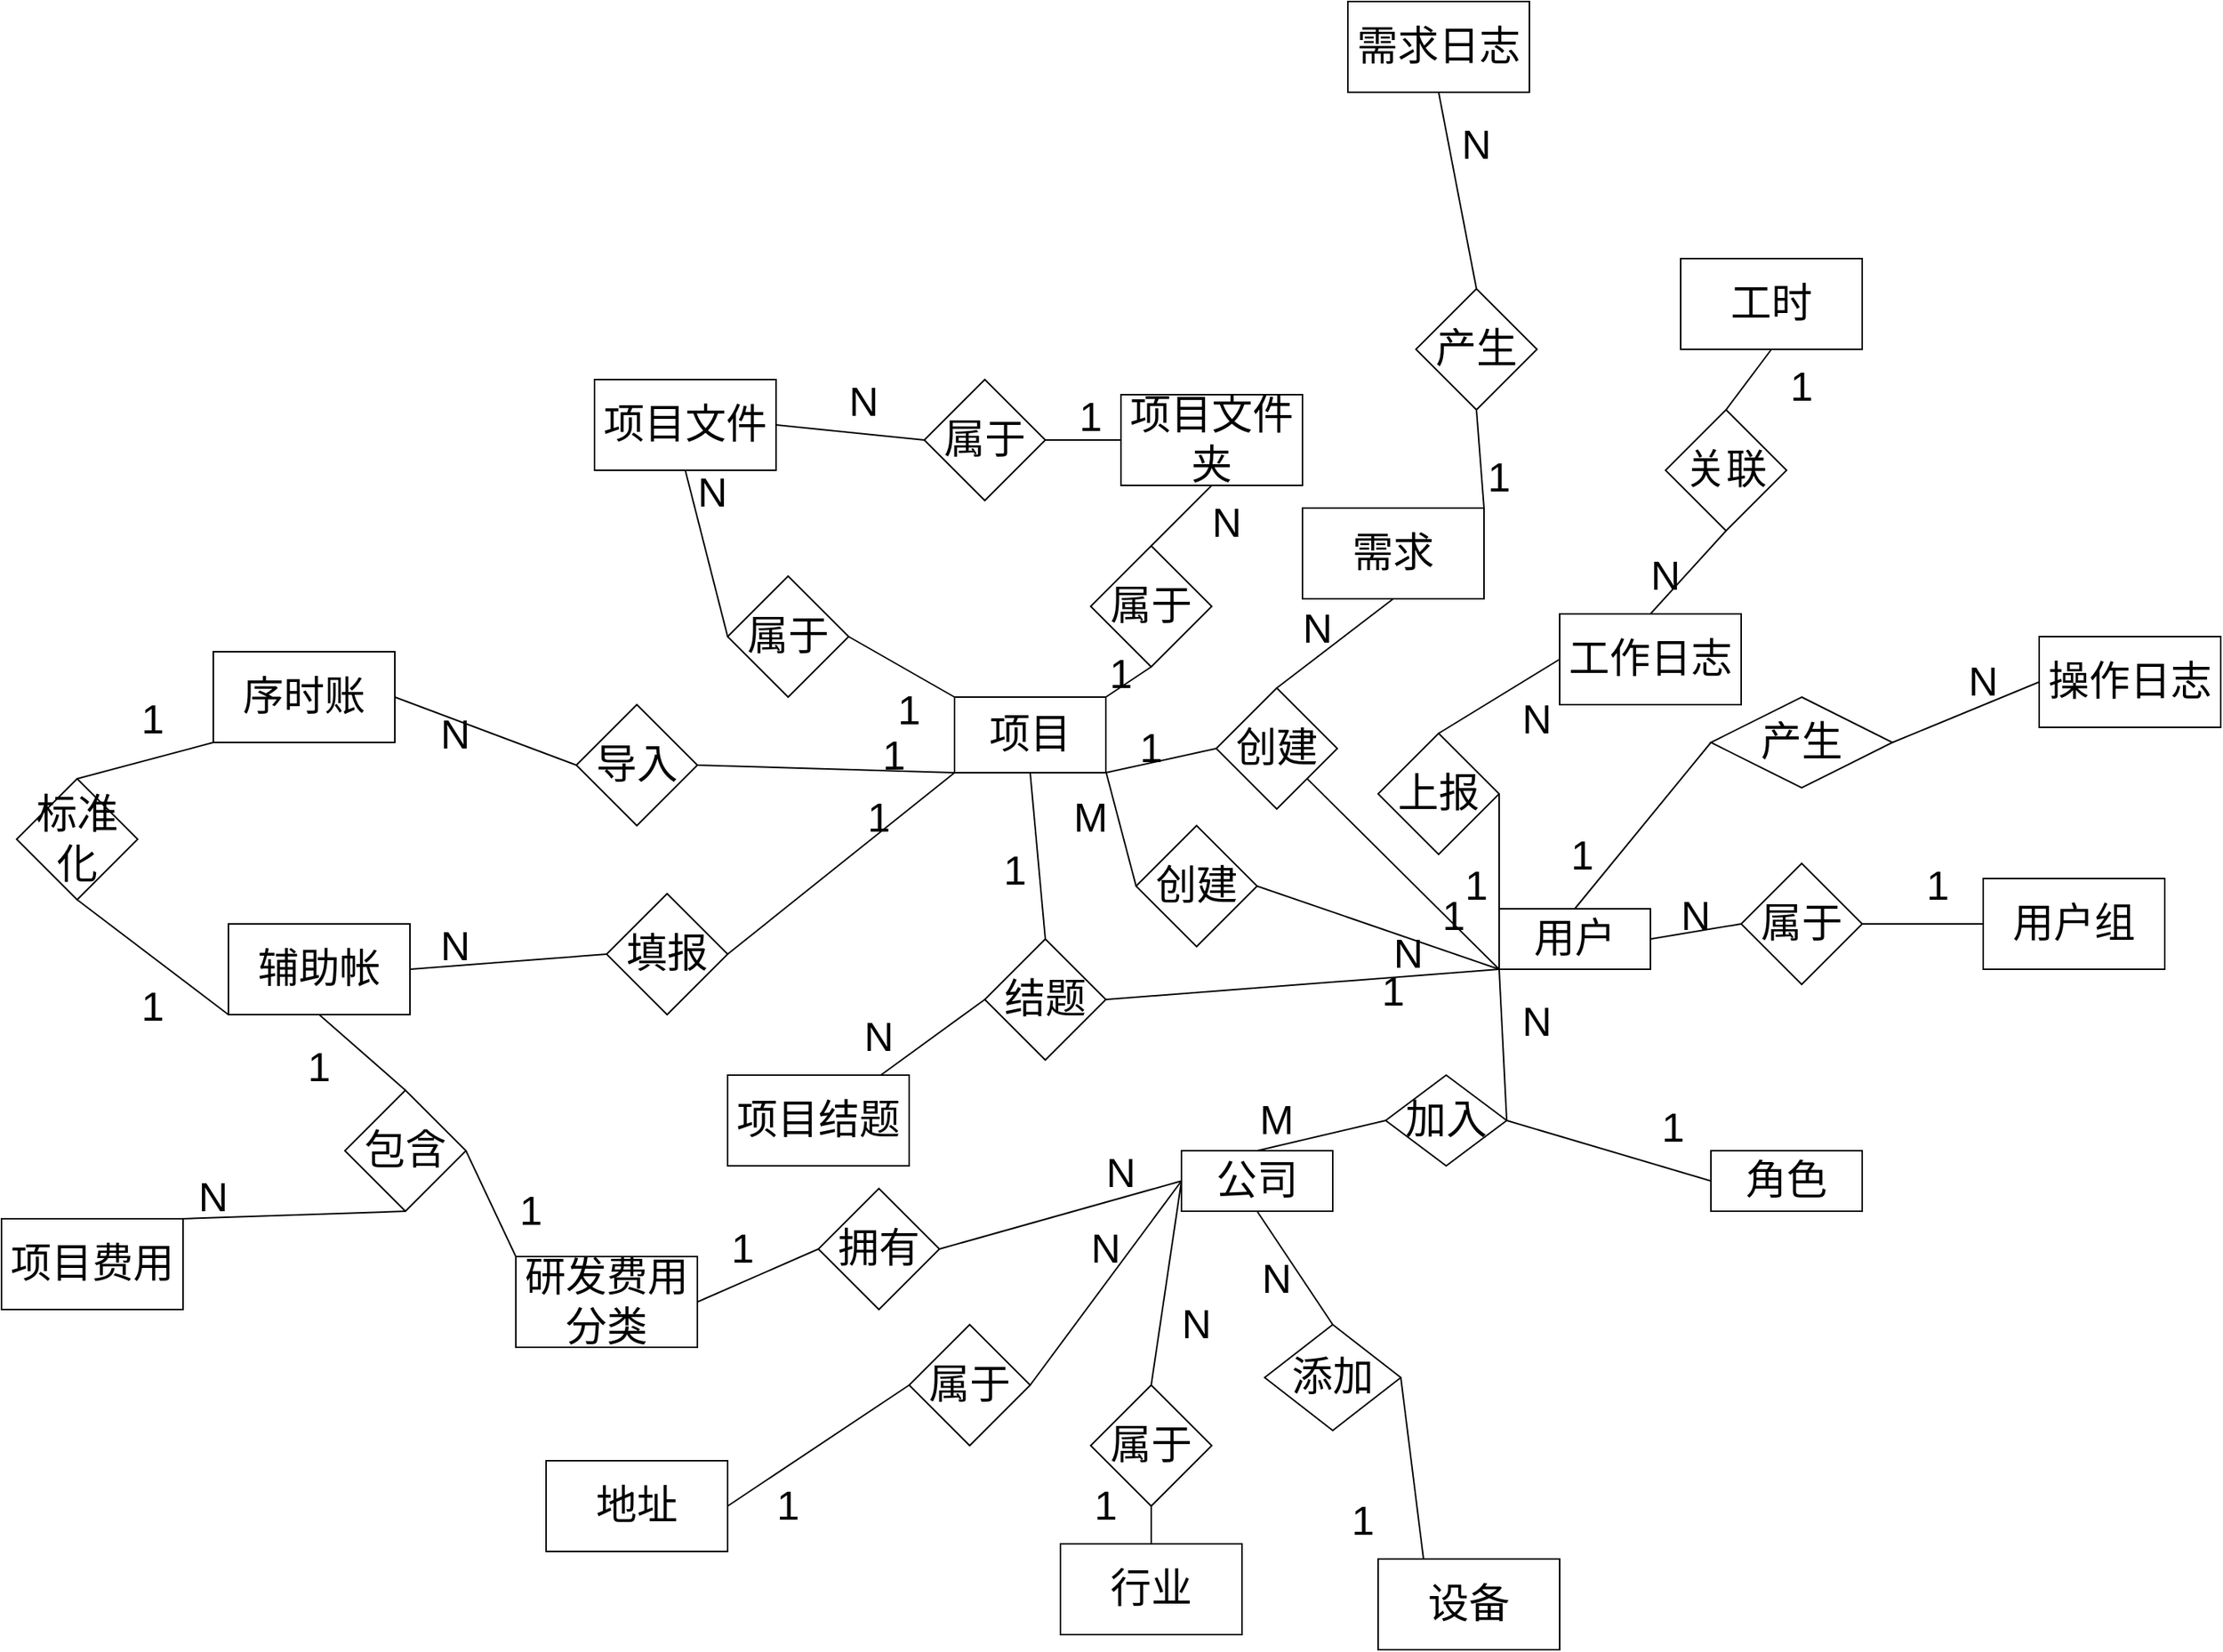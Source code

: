 <mxfile version="24.3.1" type="github">
  <diagram name="第 1 页" id="F2pGf4Fhgz4-tr8DqgWt">
    <mxGraphModel dx="2927" dy="2229" grid="1" gridSize="10" guides="1" tooltips="1" connect="1" arrows="1" fold="1" page="1" pageScale="1" pageWidth="827" pageHeight="1169" math="0" shadow="0">
      <root>
        <mxCell id="0" />
        <mxCell id="1" parent="0" />
        <mxCell id="Ph8quGCG-GJHbFmVUrhd-19" style="rounded=0;orthogonalLoop=1;jettySize=auto;html=1;exitX=0.5;exitY=0;exitDx=0;exitDy=0;entryX=0;entryY=0.5;entryDx=0;entryDy=0;endArrow=none;endFill=0;fontSize=27;" parent="1" source="Ph8quGCG-GJHbFmVUrhd-1" target="Ph8quGCG-GJHbFmVUrhd-16" edge="1">
          <mxGeometry relative="1" as="geometry" />
        </mxCell>
        <mxCell id="Ph8quGCG-GJHbFmVUrhd-29" style="rounded=0;orthogonalLoop=1;jettySize=auto;html=1;exitX=0;exitY=1;exitDx=0;exitDy=0;entryX=1;entryY=0.5;entryDx=0;entryDy=0;endArrow=none;endFill=0;fontSize=27;" parent="1" source="Ph8quGCG-GJHbFmVUrhd-1" target="Ph8quGCG-GJHbFmVUrhd-28" edge="1">
          <mxGeometry relative="1" as="geometry" />
        </mxCell>
        <mxCell id="Ph8quGCG-GJHbFmVUrhd-78" style="rounded=0;orthogonalLoop=1;jettySize=auto;html=1;exitX=1;exitY=0.5;exitDx=0;exitDy=0;entryX=0;entryY=0.5;entryDx=0;entryDy=0;endArrow=none;endFill=0;fontSize=27;" parent="1" source="Ph8quGCG-GJHbFmVUrhd-1" target="Ph8quGCG-GJHbFmVUrhd-77" edge="1">
          <mxGeometry relative="1" as="geometry" />
        </mxCell>
        <mxCell id="Ph8quGCG-GJHbFmVUrhd-93" style="rounded=0;orthogonalLoop=1;jettySize=auto;html=1;exitX=0;exitY=0.5;exitDx=0;exitDy=0;entryX=1;entryY=0.5;entryDx=0;entryDy=0;endArrow=none;endFill=0;fontSize=27;" parent="1" source="Ph8quGCG-GJHbFmVUrhd-1" target="Ph8quGCG-GJHbFmVUrhd-92" edge="1">
          <mxGeometry relative="1" as="geometry" />
        </mxCell>
        <mxCell id="Ph8quGCG-GJHbFmVUrhd-104" style="rounded=0;orthogonalLoop=1;jettySize=auto;html=1;exitX=0;exitY=1;exitDx=0;exitDy=0;entryX=1;entryY=0.5;entryDx=0;entryDy=0;endArrow=none;endFill=0;fontSize=27;" parent="1" source="Ph8quGCG-GJHbFmVUrhd-1" target="Ph8quGCG-GJHbFmVUrhd-105" edge="1">
          <mxGeometry relative="1" as="geometry">
            <mxPoint x="90" y="250" as="targetPoint" />
          </mxGeometry>
        </mxCell>
        <mxCell id="jD7vex7ddWac6e5h3DnH-17" style="rounded=0;orthogonalLoop=1;jettySize=auto;html=1;exitX=0;exitY=1;exitDx=0;exitDy=0;endArrow=none;endFill=0;fontSize=27;" edge="1" parent="1" source="Ph8quGCG-GJHbFmVUrhd-1" target="jD7vex7ddWac6e5h3DnH-15">
          <mxGeometry relative="1" as="geometry" />
        </mxCell>
        <mxCell id="jD7vex7ddWac6e5h3DnH-57" style="rounded=0;orthogonalLoop=1;jettySize=auto;html=1;exitX=0;exitY=1;exitDx=0;exitDy=0;entryX=1;entryY=0.5;entryDx=0;entryDy=0;endArrow=none;endFill=0;fontSize=27;" edge="1" parent="1" source="Ph8quGCG-GJHbFmVUrhd-1" target="jD7vex7ddWac6e5h3DnH-56">
          <mxGeometry relative="1" as="geometry" />
        </mxCell>
        <mxCell id="Ph8quGCG-GJHbFmVUrhd-1" value="用户" style="whiteSpace=wrap;html=1;align=center;fontSize=27;" parent="1" vertex="1">
          <mxGeometry x="350" y="230" width="100" height="40" as="geometry" />
        </mxCell>
        <mxCell id="Ph8quGCG-GJHbFmVUrhd-39" style="rounded=0;orthogonalLoop=1;jettySize=auto;html=1;exitX=0.5;exitY=1;exitDx=0;exitDy=0;entryX=0.5;entryY=0;entryDx=0;entryDy=0;endArrow=none;endFill=0;fontSize=27;" parent="1" source="Ph8quGCG-GJHbFmVUrhd-2" target="Ph8quGCG-GJHbFmVUrhd-38" edge="1">
          <mxGeometry relative="1" as="geometry" />
        </mxCell>
        <mxCell id="Ph8quGCG-GJHbFmVUrhd-51" style="rounded=0;orthogonalLoop=1;jettySize=auto;html=1;entryX=0.5;entryY=0;entryDx=0;entryDy=0;endArrow=none;endFill=0;exitX=0;exitY=0.5;exitDx=0;exitDy=0;fontSize=27;" parent="1" source="Ph8quGCG-GJHbFmVUrhd-2" target="Ph8quGCG-GJHbFmVUrhd-50" edge="1">
          <mxGeometry relative="1" as="geometry">
            <mxPoint x="130" y="510" as="sourcePoint" />
          </mxGeometry>
        </mxCell>
        <mxCell id="Ph8quGCG-GJHbFmVUrhd-53" style="rounded=0;orthogonalLoop=1;jettySize=auto;html=1;exitX=0;exitY=0.5;exitDx=0;exitDy=0;entryX=1;entryY=0.5;entryDx=0;entryDy=0;endArrow=none;endFill=0;fontSize=27;" parent="1" source="Ph8quGCG-GJHbFmVUrhd-2" target="Ph8quGCG-GJHbFmVUrhd-49" edge="1">
          <mxGeometry relative="1" as="geometry" />
        </mxCell>
        <mxCell id="Ph8quGCG-GJHbFmVUrhd-56" style="rounded=0;orthogonalLoop=1;jettySize=auto;html=1;exitX=0;exitY=0.5;exitDx=0;exitDy=0;entryX=1;entryY=0.5;entryDx=0;entryDy=0;endArrow=none;endFill=0;fontSize=27;" parent="1" source="Ph8quGCG-GJHbFmVUrhd-2" target="Ph8quGCG-GJHbFmVUrhd-48" edge="1">
          <mxGeometry relative="1" as="geometry" />
        </mxCell>
        <mxCell id="Ph8quGCG-GJHbFmVUrhd-2" value="公司" style="whiteSpace=wrap;html=1;align=center;fontSize=27;" parent="1" vertex="1">
          <mxGeometry x="140" y="390" width="100" height="40" as="geometry" />
        </mxCell>
        <mxCell id="jD7vex7ddWac6e5h3DnH-2" style="rounded=0;orthogonalLoop=1;jettySize=auto;html=1;exitX=0;exitY=0.5;exitDx=0;exitDy=0;entryX=1;entryY=0.5;entryDx=0;entryDy=0;endArrow=none;endFill=0;fontSize=27;" edge="1" parent="1" source="Ph8quGCG-GJHbFmVUrhd-3" target="Ph8quGCG-GJHbFmVUrhd-28">
          <mxGeometry relative="1" as="geometry" />
        </mxCell>
        <mxCell id="Ph8quGCG-GJHbFmVUrhd-3" value="角色" style="rounded=0;arcSize=10;whiteSpace=wrap;html=1;align=center;fontSize=27;" parent="1" vertex="1">
          <mxGeometry x="490" y="390" width="100" height="40" as="geometry" />
        </mxCell>
        <mxCell id="Ph8quGCG-GJHbFmVUrhd-106" style="rounded=0;orthogonalLoop=1;jettySize=auto;html=1;exitX=0.5;exitY=1;exitDx=0;exitDy=0;entryX=0.5;entryY=0;entryDx=0;entryDy=0;endArrow=none;endFill=0;fontSize=27;" parent="1" source="Ph8quGCG-GJHbFmVUrhd-13" target="Ph8quGCG-GJHbFmVUrhd-105" edge="1">
          <mxGeometry relative="1" as="geometry" />
        </mxCell>
        <mxCell id="jD7vex7ddWac6e5h3DnH-18" style="rounded=0;orthogonalLoop=1;jettySize=auto;html=1;exitX=1;exitY=1;exitDx=0;exitDy=0;entryX=0;entryY=0.5;entryDx=0;entryDy=0;endArrow=none;endFill=0;fontSize=27;" edge="1" parent="1" source="Ph8quGCG-GJHbFmVUrhd-13" target="jD7vex7ddWac6e5h3DnH-15">
          <mxGeometry relative="1" as="geometry" />
        </mxCell>
        <mxCell id="jD7vex7ddWac6e5h3DnH-22" style="rounded=0;orthogonalLoop=1;jettySize=auto;html=1;exitX=0;exitY=0;exitDx=0;exitDy=0;entryX=1;entryY=0.5;entryDx=0;entryDy=0;endArrow=none;endFill=0;fontSize=27;" edge="1" parent="1" source="Ph8quGCG-GJHbFmVUrhd-13" target="Ph8quGCG-GJHbFmVUrhd-117">
          <mxGeometry relative="1" as="geometry" />
        </mxCell>
        <mxCell id="jD7vex7ddWac6e5h3DnH-35" style="rounded=0;orthogonalLoop=1;jettySize=auto;html=1;exitX=0;exitY=1;exitDx=0;exitDy=0;entryX=1;entryY=0.5;entryDx=0;entryDy=0;endArrow=none;endFill=0;fontSize=27;" edge="1" parent="1" source="Ph8quGCG-GJHbFmVUrhd-13" target="jD7vex7ddWac6e5h3DnH-34">
          <mxGeometry relative="1" as="geometry" />
        </mxCell>
        <mxCell id="jD7vex7ddWac6e5h3DnH-40" style="rounded=0;orthogonalLoop=1;jettySize=auto;html=1;exitX=0;exitY=1;exitDx=0;exitDy=0;entryX=1;entryY=0.5;entryDx=0;entryDy=0;endArrow=none;endFill=0;fontSize=27;" edge="1" parent="1" source="Ph8quGCG-GJHbFmVUrhd-13" target="jD7vex7ddWac6e5h3DnH-39">
          <mxGeometry relative="1" as="geometry" />
        </mxCell>
        <mxCell id="Ph8quGCG-GJHbFmVUrhd-13" value="项目" style="rounded=0;whiteSpace=wrap;html=1;fontSize=27;" parent="1" vertex="1">
          <mxGeometry x="-10" y="90" width="100" height="50" as="geometry" />
        </mxCell>
        <mxCell id="Ph8quGCG-GJHbFmVUrhd-14" value="操作日志" style="rounded=0;whiteSpace=wrap;html=1;fontSize=27;" parent="1" vertex="1">
          <mxGeometry x="707" y="50" width="120" height="60" as="geometry" />
        </mxCell>
        <mxCell id="Ph8quGCG-GJHbFmVUrhd-20" style="rounded=0;orthogonalLoop=1;jettySize=auto;html=1;exitX=1;exitY=0.5;exitDx=0;exitDy=0;entryX=0;entryY=0.5;entryDx=0;entryDy=0;startArrow=none;startFill=0;endArrow=none;endFill=0;fontSize=27;" parent="1" source="Ph8quGCG-GJHbFmVUrhd-16" target="Ph8quGCG-GJHbFmVUrhd-14" edge="1">
          <mxGeometry relative="1" as="geometry" />
        </mxCell>
        <mxCell id="Ph8quGCG-GJHbFmVUrhd-16" value="产生" style="shape=rhombus;perimeter=rhombusPerimeter;whiteSpace=wrap;html=1;align=center;fontSize=27;" parent="1" vertex="1">
          <mxGeometry x="490" y="90" width="120" height="60" as="geometry" />
        </mxCell>
        <mxCell id="Ph8quGCG-GJHbFmVUrhd-26" value="1" style="text;html=1;align=center;verticalAlign=middle;whiteSpace=wrap;rounded=0;fontSize=27;" parent="1" vertex="1">
          <mxGeometry x="375" y="180" width="60" height="30" as="geometry" />
        </mxCell>
        <mxCell id="Ph8quGCG-GJHbFmVUrhd-27" value="N" style="text;html=1;align=center;verticalAlign=middle;whiteSpace=wrap;rounded=0;fontSize=27;" parent="1" vertex="1">
          <mxGeometry x="640" y="65" width="60" height="30" as="geometry" />
        </mxCell>
        <mxCell id="Ph8quGCG-GJHbFmVUrhd-30" style="rounded=0;orthogonalLoop=1;jettySize=auto;html=1;exitX=0;exitY=0.5;exitDx=0;exitDy=0;entryX=0.5;entryY=0;entryDx=0;entryDy=0;endArrow=none;endFill=0;fontSize=27;" parent="1" source="Ph8quGCG-GJHbFmVUrhd-28" target="Ph8quGCG-GJHbFmVUrhd-2" edge="1">
          <mxGeometry relative="1" as="geometry" />
        </mxCell>
        <mxCell id="Ph8quGCG-GJHbFmVUrhd-28" value="加入" style="rhombus;whiteSpace=wrap;html=1;fontSize=27;" parent="1" vertex="1">
          <mxGeometry x="275" y="340" width="80" height="60" as="geometry" />
        </mxCell>
        <mxCell id="Ph8quGCG-GJHbFmVUrhd-31" value="N" style="text;html=1;align=center;verticalAlign=middle;whiteSpace=wrap;rounded=0;fontSize=27;" parent="1" vertex="1">
          <mxGeometry x="345" y="290" width="60" height="30" as="geometry" />
        </mxCell>
        <mxCell id="Ph8quGCG-GJHbFmVUrhd-37" value="设备" style="rounded=0;whiteSpace=wrap;html=1;fontSize=27;" parent="1" vertex="1">
          <mxGeometry x="270" y="660" width="120" height="60" as="geometry" />
        </mxCell>
        <mxCell id="Ph8quGCG-GJHbFmVUrhd-40" style="rounded=0;orthogonalLoop=1;jettySize=auto;html=1;exitX=1;exitY=0.5;exitDx=0;exitDy=0;entryX=0.25;entryY=0;entryDx=0;entryDy=0;endArrow=none;endFill=0;fontSize=27;" parent="1" source="Ph8quGCG-GJHbFmVUrhd-38" target="Ph8quGCG-GJHbFmVUrhd-37" edge="1">
          <mxGeometry relative="1" as="geometry" />
        </mxCell>
        <mxCell id="Ph8quGCG-GJHbFmVUrhd-38" value="添加" style="rhombus;whiteSpace=wrap;html=1;fontSize=27;" parent="1" vertex="1">
          <mxGeometry x="195" y="505" width="90" height="70" as="geometry" />
        </mxCell>
        <mxCell id="Ph8quGCG-GJHbFmVUrhd-41" value="N" style="text;html=1;align=center;verticalAlign=middle;whiteSpace=wrap;rounded=0;fontSize=27;" parent="1" vertex="1">
          <mxGeometry x="173" y="460" width="60" height="30" as="geometry" />
        </mxCell>
        <mxCell id="Ph8quGCG-GJHbFmVUrhd-42" value="1" style="text;html=1;align=center;verticalAlign=middle;whiteSpace=wrap;rounded=0;fontSize=27;" parent="1" vertex="1">
          <mxGeometry x="230" y="620" width="60" height="30" as="geometry" />
        </mxCell>
        <mxCell id="Ph8quGCG-GJHbFmVUrhd-43" value="地址" style="rounded=0;whiteSpace=wrap;html=1;fontSize=27;" parent="1" vertex="1">
          <mxGeometry x="-280" y="595" width="120" height="60" as="geometry" />
        </mxCell>
        <mxCell id="Ph8quGCG-GJHbFmVUrhd-44" value="行业" style="rounded=0;whiteSpace=wrap;html=1;fontSize=27;" parent="1" vertex="1">
          <mxGeometry x="60" y="650" width="120" height="60" as="geometry" />
        </mxCell>
        <mxCell id="Ph8quGCG-GJHbFmVUrhd-45" value="研发费用分类" style="rounded=0;whiteSpace=wrap;html=1;fontSize=27;" parent="1" vertex="1">
          <mxGeometry x="-300" y="460" width="120" height="60" as="geometry" />
        </mxCell>
        <mxCell id="Ph8quGCG-GJHbFmVUrhd-55" style="rounded=0;orthogonalLoop=1;jettySize=auto;html=1;exitX=0;exitY=0.5;exitDx=0;exitDy=0;entryX=1;entryY=0.5;entryDx=0;entryDy=0;endArrow=none;endFill=0;fontSize=27;" parent="1" source="Ph8quGCG-GJHbFmVUrhd-48" target="Ph8quGCG-GJHbFmVUrhd-45" edge="1">
          <mxGeometry relative="1" as="geometry" />
        </mxCell>
        <mxCell id="Ph8quGCG-GJHbFmVUrhd-48" value="拥有" style="rhombus;whiteSpace=wrap;html=1;fontSize=27;" parent="1" vertex="1">
          <mxGeometry x="-100" y="415" width="80" height="80" as="geometry" />
        </mxCell>
        <mxCell id="Ph8quGCG-GJHbFmVUrhd-54" style="rounded=0;orthogonalLoop=1;jettySize=auto;html=1;exitX=0;exitY=0.5;exitDx=0;exitDy=0;entryX=1;entryY=0.5;entryDx=0;entryDy=0;endArrow=none;endFill=0;fontSize=27;" parent="1" source="Ph8quGCG-GJHbFmVUrhd-49" target="Ph8quGCG-GJHbFmVUrhd-43" edge="1">
          <mxGeometry relative="1" as="geometry" />
        </mxCell>
        <mxCell id="Ph8quGCG-GJHbFmVUrhd-49" value="属于" style="rhombus;whiteSpace=wrap;html=1;fontSize=27;" parent="1" vertex="1">
          <mxGeometry x="-40" y="505" width="80" height="80" as="geometry" />
        </mxCell>
        <mxCell id="Ph8quGCG-GJHbFmVUrhd-52" style="edgeStyle=orthogonalEdgeStyle;rounded=0;orthogonalLoop=1;jettySize=auto;html=1;exitX=0.5;exitY=1;exitDx=0;exitDy=0;entryX=0.5;entryY=0;entryDx=0;entryDy=0;endArrow=none;endFill=0;fontSize=27;" parent="1" source="Ph8quGCG-GJHbFmVUrhd-50" target="Ph8quGCG-GJHbFmVUrhd-44" edge="1">
          <mxGeometry relative="1" as="geometry" />
        </mxCell>
        <mxCell id="Ph8quGCG-GJHbFmVUrhd-50" value="属于" style="rhombus;whiteSpace=wrap;html=1;fontSize=27;" parent="1" vertex="1">
          <mxGeometry x="80" y="545" width="80" height="80" as="geometry" />
        </mxCell>
        <mxCell id="Ph8quGCG-GJHbFmVUrhd-62" value="N" style="text;html=1;align=center;verticalAlign=middle;whiteSpace=wrap;rounded=0;fontSize=27;" parent="1" vertex="1">
          <mxGeometry x="70" y="390" width="60" height="30" as="geometry" />
        </mxCell>
        <mxCell id="Ph8quGCG-GJHbFmVUrhd-63" value="1" style="text;html=1;align=center;verticalAlign=middle;whiteSpace=wrap;rounded=0;fontSize=27;" parent="1" vertex="1">
          <mxGeometry x="-180" y="440" width="60" height="30" as="geometry" />
        </mxCell>
        <mxCell id="Ph8quGCG-GJHbFmVUrhd-66" value="N" style="text;html=1;align=center;verticalAlign=middle;whiteSpace=wrap;rounded=0;fontSize=27;" parent="1" vertex="1">
          <mxGeometry x="60" y="440" width="60" height="30" as="geometry" />
        </mxCell>
        <mxCell id="Ph8quGCG-GJHbFmVUrhd-67" value="1" style="text;html=1;align=center;verticalAlign=middle;whiteSpace=wrap;rounded=0;fontSize=27;" parent="1" vertex="1">
          <mxGeometry x="-150" y="610" width="60" height="30" as="geometry" />
        </mxCell>
        <mxCell id="Ph8quGCG-GJHbFmVUrhd-70" value="1" style="text;html=1;align=center;verticalAlign=middle;whiteSpace=wrap;rounded=0;fontSize=27;" parent="1" vertex="1">
          <mxGeometry x="60" y="610" width="60" height="30" as="geometry" />
        </mxCell>
        <mxCell id="Ph8quGCG-GJHbFmVUrhd-72" value="N" style="text;html=1;align=center;verticalAlign=middle;whiteSpace=wrap;rounded=0;fontSize=27;" parent="1" vertex="1">
          <mxGeometry x="120" y="490" width="60" height="30" as="geometry" />
        </mxCell>
        <mxCell id="jD7vex7ddWac6e5h3DnH-50" style="rounded=0;orthogonalLoop=1;jettySize=auto;html=1;exitX=1;exitY=0;exitDx=0;exitDy=0;entryX=0.5;entryY=1;entryDx=0;entryDy=0;endArrow=none;endFill=0;fontSize=27;" edge="1" parent="1" source="Ph8quGCG-GJHbFmVUrhd-74" target="jD7vex7ddWac6e5h3DnH-49">
          <mxGeometry relative="1" as="geometry" />
        </mxCell>
        <mxCell id="Ph8quGCG-GJHbFmVUrhd-74" value="项目费用" style="rounded=0;whiteSpace=wrap;html=1;fontSize=27;" parent="1" vertex="1">
          <mxGeometry x="-640" y="435" width="120" height="60" as="geometry" />
        </mxCell>
        <mxCell id="Ph8quGCG-GJHbFmVUrhd-75" value="用户组" style="rounded=0;whiteSpace=wrap;html=1;fontSize=27;" parent="1" vertex="1">
          <mxGeometry x="670" y="210" width="120" height="60" as="geometry" />
        </mxCell>
        <mxCell id="Ph8quGCG-GJHbFmVUrhd-79" style="edgeStyle=orthogonalEdgeStyle;rounded=0;orthogonalLoop=1;jettySize=auto;html=1;exitX=1;exitY=0.5;exitDx=0;exitDy=0;entryX=0;entryY=0.5;entryDx=0;entryDy=0;endArrow=none;endFill=0;fontSize=27;" parent="1" source="Ph8quGCG-GJHbFmVUrhd-77" target="Ph8quGCG-GJHbFmVUrhd-75" edge="1">
          <mxGeometry relative="1" as="geometry" />
        </mxCell>
        <mxCell id="Ph8quGCG-GJHbFmVUrhd-77" value="属于" style="rhombus;whiteSpace=wrap;html=1;fontSize=27;" parent="1" vertex="1">
          <mxGeometry x="510" y="200" width="80" height="80" as="geometry" />
        </mxCell>
        <mxCell id="Ph8quGCG-GJHbFmVUrhd-80" value="1" style="text;html=1;align=center;verticalAlign=middle;whiteSpace=wrap;rounded=0;fontSize=27;" parent="1" vertex="1">
          <mxGeometry x="610" y="200" width="60" height="30" as="geometry" />
        </mxCell>
        <mxCell id="Ph8quGCG-GJHbFmVUrhd-81" value="N" style="text;html=1;align=center;verticalAlign=middle;whiteSpace=wrap;rounded=0;fontSize=27;" parent="1" vertex="1">
          <mxGeometry x="450" y="220" width="60" height="30" as="geometry" />
        </mxCell>
        <mxCell id="Ph8quGCG-GJHbFmVUrhd-82" value="辅助帐" style="rounded=0;whiteSpace=wrap;html=1;fontSize=27;" parent="1" vertex="1">
          <mxGeometry x="-490" y="240" width="120" height="60" as="geometry" />
        </mxCell>
        <mxCell id="jD7vex7ddWac6e5h3DnH-45" style="rounded=0;orthogonalLoop=1;jettySize=auto;html=1;exitX=0;exitY=1;exitDx=0;exitDy=0;entryX=0.5;entryY=0;entryDx=0;entryDy=0;endArrow=none;endFill=0;fontSize=27;" edge="1" parent="1" source="Ph8quGCG-GJHbFmVUrhd-83" target="jD7vex7ddWac6e5h3DnH-44">
          <mxGeometry relative="1" as="geometry" />
        </mxCell>
        <mxCell id="Ph8quGCG-GJHbFmVUrhd-83" value="序时账" style="rounded=0;whiteSpace=wrap;html=1;fontSize=27;" parent="1" vertex="1">
          <mxGeometry x="-500" y="60" width="120" height="60" as="geometry" />
        </mxCell>
        <mxCell id="Ph8quGCG-GJHbFmVUrhd-113" style="rounded=0;orthogonalLoop=1;jettySize=auto;html=1;exitX=1;exitY=0.5;exitDx=0;exitDy=0;entryX=0;entryY=0.5;entryDx=0;entryDy=0;endArrow=none;endFill=0;fontSize=27;" parent="1" source="Ph8quGCG-GJHbFmVUrhd-84" target="Ph8quGCG-GJHbFmVUrhd-112" edge="1">
          <mxGeometry relative="1" as="geometry" />
        </mxCell>
        <mxCell id="Ph8quGCG-GJHbFmVUrhd-84" value="项目文件" style="rounded=0;whiteSpace=wrap;html=1;fontSize=27;" parent="1" vertex="1">
          <mxGeometry x="-248" y="-120" width="120" height="60" as="geometry" />
        </mxCell>
        <mxCell id="jD7vex7ddWac6e5h3DnH-7" style="rounded=0;orthogonalLoop=1;jettySize=auto;html=1;exitX=0.5;exitY=1;exitDx=0;exitDy=0;entryX=0.5;entryY=0;entryDx=0;entryDy=0;endArrow=none;endFill=0;fontSize=27;" edge="1" parent="1" source="Ph8quGCG-GJHbFmVUrhd-85" target="jD7vex7ddWac6e5h3DnH-6">
          <mxGeometry relative="1" as="geometry" />
        </mxCell>
        <mxCell id="Ph8quGCG-GJHbFmVUrhd-85" value="项目文件夹" style="rounded=0;whiteSpace=wrap;html=1;fontSize=27;" parent="1" vertex="1">
          <mxGeometry x="100" y="-110" width="120" height="60" as="geometry" />
        </mxCell>
        <mxCell id="jD7vex7ddWac6e5h3DnH-30" style="rounded=0;orthogonalLoop=1;jettySize=auto;html=1;exitX=1;exitY=0;exitDx=0;exitDy=0;entryX=0.5;entryY=1;entryDx=0;entryDy=0;endArrow=none;endFill=0;fontSize=27;" edge="1" parent="1" source="Ph8quGCG-GJHbFmVUrhd-86" target="jD7vex7ddWac6e5h3DnH-29">
          <mxGeometry relative="1" as="geometry" />
        </mxCell>
        <mxCell id="Ph8quGCG-GJHbFmVUrhd-86" value="需求" style="rounded=0;whiteSpace=wrap;html=1;fontSize=27;" parent="1" vertex="1">
          <mxGeometry x="220" y="-35" width="120" height="60" as="geometry" />
        </mxCell>
        <mxCell id="Ph8quGCG-GJHbFmVUrhd-87" value="需求日志" style="rounded=0;whiteSpace=wrap;html=1;fontSize=27;" parent="1" vertex="1">
          <mxGeometry x="250" y="-370" width="120" height="60" as="geometry" />
        </mxCell>
        <mxCell id="Ph8quGCG-GJHbFmVUrhd-88" value="项目结题" style="rounded=0;whiteSpace=wrap;html=1;fontSize=27;" parent="1" vertex="1">
          <mxGeometry x="-160" y="340" width="120" height="60" as="geometry" />
        </mxCell>
        <mxCell id="Ph8quGCG-GJHbFmVUrhd-99" style="rounded=0;orthogonalLoop=1;jettySize=auto;html=1;exitX=0.5;exitY=0;exitDx=0;exitDy=0;entryX=0.5;entryY=1;entryDx=0;entryDy=0;endArrow=none;endFill=0;fontSize=27;" parent="1" source="Ph8quGCG-GJHbFmVUrhd-89" target="Ph8quGCG-GJHbFmVUrhd-97" edge="1">
          <mxGeometry relative="1" as="geometry" />
        </mxCell>
        <mxCell id="Ph8quGCG-GJHbFmVUrhd-89" value="工作日志" style="rounded=0;whiteSpace=wrap;html=1;fontSize=27;" parent="1" vertex="1">
          <mxGeometry x="390" y="35" width="120" height="60" as="geometry" />
        </mxCell>
        <mxCell id="Ph8quGCG-GJHbFmVUrhd-90" value="工时" style="rounded=0;whiteSpace=wrap;html=1;fontSize=27;" parent="1" vertex="1">
          <mxGeometry x="470" y="-200" width="120" height="60" as="geometry" />
        </mxCell>
        <mxCell id="Ph8quGCG-GJHbFmVUrhd-94" style="rounded=0;orthogonalLoop=1;jettySize=auto;html=1;exitX=0.5;exitY=0;exitDx=0;exitDy=0;entryX=0;entryY=0.5;entryDx=0;entryDy=0;endArrow=none;endFill=0;fontSize=27;" parent="1" source="Ph8quGCG-GJHbFmVUrhd-92" target="Ph8quGCG-GJHbFmVUrhd-89" edge="1">
          <mxGeometry relative="1" as="geometry" />
        </mxCell>
        <mxCell id="Ph8quGCG-GJHbFmVUrhd-92" value="上报" style="rhombus;whiteSpace=wrap;html=1;fontSize=27;" parent="1" vertex="1">
          <mxGeometry x="270" y="114" width="80" height="80" as="geometry" />
        </mxCell>
        <mxCell id="Ph8quGCG-GJHbFmVUrhd-95" value="N" style="text;html=1;align=center;verticalAlign=middle;whiteSpace=wrap;rounded=0;fontSize=27;" parent="1" vertex="1">
          <mxGeometry x="345" y="90" width="60" height="30" as="geometry" />
        </mxCell>
        <mxCell id="Ph8quGCG-GJHbFmVUrhd-96" value="1" style="text;html=1;align=center;verticalAlign=middle;whiteSpace=wrap;rounded=0;fontSize=27;" parent="1" vertex="1">
          <mxGeometry x="305" y="200" width="60" height="30" as="geometry" />
        </mxCell>
        <mxCell id="Ph8quGCG-GJHbFmVUrhd-98" style="rounded=0;orthogonalLoop=1;jettySize=auto;html=1;exitX=0.5;exitY=0;exitDx=0;exitDy=0;entryX=0.5;entryY=1;entryDx=0;entryDy=0;endArrow=none;endFill=0;fontSize=27;" parent="1" source="Ph8quGCG-GJHbFmVUrhd-97" target="Ph8quGCG-GJHbFmVUrhd-90" edge="1">
          <mxGeometry relative="1" as="geometry" />
        </mxCell>
        <mxCell id="Ph8quGCG-GJHbFmVUrhd-97" value="关联" style="rhombus;whiteSpace=wrap;html=1;fontSize=27;" parent="1" vertex="1">
          <mxGeometry x="460" y="-100" width="80" height="80" as="geometry" />
        </mxCell>
        <mxCell id="Ph8quGCG-GJHbFmVUrhd-100" value="N" style="text;html=1;align=center;verticalAlign=middle;whiteSpace=wrap;rounded=0;fontSize=27;" parent="1" vertex="1">
          <mxGeometry x="430" y="-5" width="60" height="30" as="geometry" />
        </mxCell>
        <mxCell id="Ph8quGCG-GJHbFmVUrhd-102" value="1" style="text;html=1;align=center;verticalAlign=middle;whiteSpace=wrap;rounded=0;fontSize=27;" parent="1" vertex="1">
          <mxGeometry x="520" y="-130" width="60" height="30" as="geometry" />
        </mxCell>
        <mxCell id="Ph8quGCG-GJHbFmVUrhd-107" style="rounded=0;orthogonalLoop=1;jettySize=auto;html=1;exitX=0;exitY=0.5;exitDx=0;exitDy=0;endArrow=none;endFill=0;fontSize=27;" parent="1" source="Ph8quGCG-GJHbFmVUrhd-105" target="Ph8quGCG-GJHbFmVUrhd-88" edge="1">
          <mxGeometry relative="1" as="geometry" />
        </mxCell>
        <mxCell id="Ph8quGCG-GJHbFmVUrhd-105" value="结题" style="rhombus;whiteSpace=wrap;html=1;fontSize=27;" parent="1" vertex="1">
          <mxGeometry x="10" y="250" width="80" height="80" as="geometry" />
        </mxCell>
        <mxCell id="Ph8quGCG-GJHbFmVUrhd-108" value="1" style="text;html=1;align=center;verticalAlign=middle;whiteSpace=wrap;rounded=0;fontSize=27;" parent="1" vertex="1">
          <mxGeometry y="190" width="60" height="30" as="geometry" />
        </mxCell>
        <mxCell id="Ph8quGCG-GJHbFmVUrhd-109" value="N" style="text;html=1;align=center;verticalAlign=middle;whiteSpace=wrap;rounded=0;fontSize=27;" parent="1" vertex="1">
          <mxGeometry x="-90" y="300" width="60" height="30" as="geometry" />
        </mxCell>
        <mxCell id="Ph8quGCG-GJHbFmVUrhd-111" value="1" style="text;html=1;align=center;verticalAlign=middle;whiteSpace=wrap;rounded=0;fontSize=27;" parent="1" vertex="1">
          <mxGeometry x="250" y="270" width="60" height="30" as="geometry" />
        </mxCell>
        <mxCell id="Ph8quGCG-GJHbFmVUrhd-114" style="rounded=0;orthogonalLoop=1;jettySize=auto;html=1;exitX=1;exitY=0.5;exitDx=0;exitDy=0;entryX=0;entryY=0.5;entryDx=0;entryDy=0;endArrow=none;endFill=0;fontSize=27;" parent="1" source="Ph8quGCG-GJHbFmVUrhd-112" target="Ph8quGCG-GJHbFmVUrhd-85" edge="1">
          <mxGeometry relative="1" as="geometry" />
        </mxCell>
        <mxCell id="Ph8quGCG-GJHbFmVUrhd-112" value="属于" style="rhombus;whiteSpace=wrap;html=1;fontSize=27;" parent="1" vertex="1">
          <mxGeometry x="-30" y="-120" width="80" height="80" as="geometry" />
        </mxCell>
        <mxCell id="Ph8quGCG-GJHbFmVUrhd-115" value="N" style="text;html=1;align=center;verticalAlign=middle;whiteSpace=wrap;rounded=0;fontSize=27;" parent="1" vertex="1">
          <mxGeometry x="-100" y="-120" width="60" height="30" as="geometry" />
        </mxCell>
        <mxCell id="Ph8quGCG-GJHbFmVUrhd-116" value="1" style="text;html=1;align=center;verticalAlign=middle;whiteSpace=wrap;rounded=0;fontSize=27;" parent="1" vertex="1">
          <mxGeometry x="50" y="-110" width="60" height="30" as="geometry" />
        </mxCell>
        <mxCell id="Ph8quGCG-GJHbFmVUrhd-119" style="rounded=0;orthogonalLoop=1;jettySize=auto;html=1;exitX=0;exitY=0.5;exitDx=0;exitDy=0;entryX=0.5;entryY=1;entryDx=0;entryDy=0;endArrow=none;endFill=0;fontSize=27;" parent="1" source="Ph8quGCG-GJHbFmVUrhd-117" target="Ph8quGCG-GJHbFmVUrhd-84" edge="1">
          <mxGeometry relative="1" as="geometry" />
        </mxCell>
        <mxCell id="Ph8quGCG-GJHbFmVUrhd-117" value="属于" style="rhombus;whiteSpace=wrap;html=1;fontSize=27;" parent="1" vertex="1">
          <mxGeometry x="-160" y="10" width="80" height="80" as="geometry" />
        </mxCell>
        <mxCell id="Ph8quGCG-GJHbFmVUrhd-129" value="1" style="text;html=1;align=center;verticalAlign=middle;whiteSpace=wrap;rounded=0;fontSize=27;" parent="1" vertex="1">
          <mxGeometry x="435" y="360" width="60" height="30" as="geometry" />
        </mxCell>
        <mxCell id="jD7vex7ddWac6e5h3DnH-3" value="M" style="text;html=1;align=center;verticalAlign=middle;whiteSpace=wrap;rounded=0;fontSize=27;" vertex="1" parent="1">
          <mxGeometry x="173" y="355" width="60" height="30" as="geometry" />
        </mxCell>
        <mxCell id="jD7vex7ddWac6e5h3DnH-5" value="N" style="text;html=1;align=center;verticalAlign=middle;whiteSpace=wrap;rounded=0;fontSize=27;" vertex="1" parent="1">
          <mxGeometry x="-200" y="-60" width="60" height="30" as="geometry" />
        </mxCell>
        <mxCell id="jD7vex7ddWac6e5h3DnH-8" style="rounded=0;orthogonalLoop=1;jettySize=auto;html=1;exitX=0.5;exitY=1;exitDx=0;exitDy=0;entryX=1;entryY=0;entryDx=0;entryDy=0;endArrow=none;endFill=0;fontSize=27;" edge="1" parent="1" target="Ph8quGCG-GJHbFmVUrhd-13">
          <mxGeometry relative="1" as="geometry">
            <mxPoint x="90" y="90" as="sourcePoint" />
          </mxGeometry>
        </mxCell>
        <mxCell id="jD7vex7ddWac6e5h3DnH-27" style="rounded=0;orthogonalLoop=1;jettySize=auto;html=1;exitX=0.5;exitY=1;exitDx=0;exitDy=0;entryX=1;entryY=0;entryDx=0;entryDy=0;endArrow=none;endFill=0;fontSize=27;" edge="1" parent="1" source="jD7vex7ddWac6e5h3DnH-6" target="Ph8quGCG-GJHbFmVUrhd-13">
          <mxGeometry relative="1" as="geometry" />
        </mxCell>
        <mxCell id="jD7vex7ddWac6e5h3DnH-6" value="属于" style="rhombus;whiteSpace=wrap;html=1;fontSize=27;" vertex="1" parent="1">
          <mxGeometry x="80" y="-10" width="80" height="80" as="geometry" />
        </mxCell>
        <mxCell id="jD7vex7ddWac6e5h3DnH-9" value="N" style="text;html=1;align=center;verticalAlign=middle;whiteSpace=wrap;rounded=0;fontSize=27;" vertex="1" parent="1">
          <mxGeometry x="140" y="-40" width="60" height="30" as="geometry" />
        </mxCell>
        <mxCell id="jD7vex7ddWac6e5h3DnH-19" style="rounded=0;orthogonalLoop=1;jettySize=auto;html=1;exitX=0.5;exitY=0;exitDx=0;exitDy=0;entryX=0.5;entryY=1;entryDx=0;entryDy=0;endArrow=none;endFill=0;fontSize=27;" edge="1" parent="1" source="jD7vex7ddWac6e5h3DnH-15" target="Ph8quGCG-GJHbFmVUrhd-86">
          <mxGeometry relative="1" as="geometry" />
        </mxCell>
        <mxCell id="jD7vex7ddWac6e5h3DnH-15" value="创建" style="rhombus;whiteSpace=wrap;html=1;fontSize=27;" vertex="1" parent="1">
          <mxGeometry x="163" y="84" width="80" height="80" as="geometry" />
        </mxCell>
        <mxCell id="jD7vex7ddWac6e5h3DnH-21" value="N" style="text;html=1;align=center;verticalAlign=middle;whiteSpace=wrap;rounded=0;fontSize=27;" vertex="1" parent="1">
          <mxGeometry x="200" y="30" width="60" height="30" as="geometry" />
        </mxCell>
        <mxCell id="jD7vex7ddWac6e5h3DnH-23" value="1" style="text;html=1;align=center;verticalAlign=middle;whiteSpace=wrap;rounded=0;fontSize=27;" vertex="1" parent="1">
          <mxGeometry x="-70" y="84" width="60" height="30" as="geometry" />
        </mxCell>
        <mxCell id="jD7vex7ddWac6e5h3DnH-25" value="1" style="text;html=1;align=center;verticalAlign=middle;whiteSpace=wrap;rounded=0;fontSize=27;" vertex="1" parent="1">
          <mxGeometry x="290" y="220" width="60" height="30" as="geometry" />
        </mxCell>
        <mxCell id="jD7vex7ddWac6e5h3DnH-26" value="1" style="text;html=1;align=center;verticalAlign=middle;whiteSpace=wrap;rounded=0;fontSize=27;" vertex="1" parent="1">
          <mxGeometry x="90" y="109" width="60" height="30" as="geometry" />
        </mxCell>
        <mxCell id="jD7vex7ddWac6e5h3DnH-28" value="1" style="text;html=1;align=center;verticalAlign=middle;whiteSpace=wrap;rounded=0;fontSize=27;" vertex="1" parent="1">
          <mxGeometry x="70" y="60" width="60" height="30" as="geometry" />
        </mxCell>
        <mxCell id="jD7vex7ddWac6e5h3DnH-31" style="rounded=0;orthogonalLoop=1;jettySize=auto;html=1;exitX=0.5;exitY=0;exitDx=0;exitDy=0;entryX=0.5;entryY=1;entryDx=0;entryDy=0;endArrow=none;endFill=0;fontSize=27;" edge="1" parent="1" source="jD7vex7ddWac6e5h3DnH-29" target="Ph8quGCG-GJHbFmVUrhd-87">
          <mxGeometry relative="1" as="geometry" />
        </mxCell>
        <mxCell id="jD7vex7ddWac6e5h3DnH-29" value="产生" style="rhombus;whiteSpace=wrap;html=1;fontSize=27;" vertex="1" parent="1">
          <mxGeometry x="295" y="-180" width="80" height="80" as="geometry" />
        </mxCell>
        <mxCell id="jD7vex7ddWac6e5h3DnH-32" value="1" style="text;html=1;align=center;verticalAlign=middle;whiteSpace=wrap;rounded=0;fontSize=27;" vertex="1" parent="1">
          <mxGeometry x="320" y="-70" width="60" height="30" as="geometry" />
        </mxCell>
        <mxCell id="jD7vex7ddWac6e5h3DnH-33" value="N" style="text;html=1;align=center;verticalAlign=middle;whiteSpace=wrap;rounded=0;fontSize=27;" vertex="1" parent="1">
          <mxGeometry x="305" y="-290" width="60" height="30" as="geometry" />
        </mxCell>
        <mxCell id="jD7vex7ddWac6e5h3DnH-36" style="rounded=0;orthogonalLoop=1;jettySize=auto;html=1;exitX=0;exitY=0.5;exitDx=0;exitDy=0;entryX=1;entryY=0.5;entryDx=0;entryDy=0;endArrow=none;endFill=0;fontSize=27;" edge="1" parent="1" source="jD7vex7ddWac6e5h3DnH-34" target="Ph8quGCG-GJHbFmVUrhd-83">
          <mxGeometry relative="1" as="geometry" />
        </mxCell>
        <mxCell id="jD7vex7ddWac6e5h3DnH-34" value="导入" style="rhombus;whiteSpace=wrap;html=1;fontSize=27;" vertex="1" parent="1">
          <mxGeometry x="-260" y="95" width="80" height="80" as="geometry" />
        </mxCell>
        <mxCell id="jD7vex7ddWac6e5h3DnH-37" value="N" style="text;html=1;align=center;verticalAlign=middle;whiteSpace=wrap;rounded=0;fontSize=27;" vertex="1" parent="1">
          <mxGeometry x="-370" y="100" width="60" height="30" as="geometry" />
        </mxCell>
        <mxCell id="jD7vex7ddWac6e5h3DnH-38" value="1" style="text;html=1;align=center;verticalAlign=middle;whiteSpace=wrap;rounded=0;fontSize=27;" vertex="1" parent="1">
          <mxGeometry x="-80" y="114" width="60" height="30" as="geometry" />
        </mxCell>
        <mxCell id="jD7vex7ddWac6e5h3DnH-41" style="rounded=0;orthogonalLoop=1;jettySize=auto;html=1;exitX=0;exitY=0.5;exitDx=0;exitDy=0;entryX=1;entryY=0.5;entryDx=0;entryDy=0;endArrow=none;endFill=0;fontSize=27;" edge="1" parent="1" source="jD7vex7ddWac6e5h3DnH-39" target="Ph8quGCG-GJHbFmVUrhd-82">
          <mxGeometry relative="1" as="geometry" />
        </mxCell>
        <mxCell id="jD7vex7ddWac6e5h3DnH-39" value="填报" style="rhombus;whiteSpace=wrap;html=1;fontSize=27;" vertex="1" parent="1">
          <mxGeometry x="-240" y="220" width="80" height="80" as="geometry" />
        </mxCell>
        <mxCell id="jD7vex7ddWac6e5h3DnH-42" value="N" style="text;html=1;align=center;verticalAlign=middle;whiteSpace=wrap;rounded=0;fontSize=27;" vertex="1" parent="1">
          <mxGeometry x="-370" y="240" width="60" height="30" as="geometry" />
        </mxCell>
        <mxCell id="jD7vex7ddWac6e5h3DnH-43" value="1" style="text;html=1;align=center;verticalAlign=middle;whiteSpace=wrap;rounded=0;fontSize=27;" vertex="1" parent="1">
          <mxGeometry x="-90" y="155" width="60" height="30" as="geometry" />
        </mxCell>
        <mxCell id="jD7vex7ddWac6e5h3DnH-46" style="rounded=0;orthogonalLoop=1;jettySize=auto;html=1;exitX=0.5;exitY=1;exitDx=0;exitDy=0;entryX=0;entryY=1;entryDx=0;entryDy=0;endArrow=none;endFill=0;fontSize=27;" edge="1" parent="1" source="jD7vex7ddWac6e5h3DnH-44" target="Ph8quGCG-GJHbFmVUrhd-82">
          <mxGeometry relative="1" as="geometry" />
        </mxCell>
        <mxCell id="jD7vex7ddWac6e5h3DnH-44" value="标准化" style="rhombus;whiteSpace=wrap;html=1;fontSize=27;" vertex="1" parent="1">
          <mxGeometry x="-630" y="144" width="80" height="80" as="geometry" />
        </mxCell>
        <mxCell id="jD7vex7ddWac6e5h3DnH-47" value="1" style="text;html=1;align=center;verticalAlign=middle;whiteSpace=wrap;rounded=0;fontSize=27;" vertex="1" parent="1">
          <mxGeometry x="-570" y="280" width="60" height="30" as="geometry" />
        </mxCell>
        <mxCell id="jD7vex7ddWac6e5h3DnH-48" value="1" style="text;html=1;align=center;verticalAlign=middle;whiteSpace=wrap;rounded=0;fontSize=27;" vertex="1" parent="1">
          <mxGeometry x="-570" y="90" width="60" height="30" as="geometry" />
        </mxCell>
        <mxCell id="jD7vex7ddWac6e5h3DnH-51" style="rounded=0;orthogonalLoop=1;jettySize=auto;html=1;exitX=1;exitY=0.5;exitDx=0;exitDy=0;entryX=0;entryY=0;entryDx=0;entryDy=0;endArrow=none;endFill=0;fontSize=27;" edge="1" parent="1" source="jD7vex7ddWac6e5h3DnH-49" target="Ph8quGCG-GJHbFmVUrhd-45">
          <mxGeometry relative="1" as="geometry" />
        </mxCell>
        <mxCell id="jD7vex7ddWac6e5h3DnH-52" style="rounded=0;orthogonalLoop=1;jettySize=auto;html=1;exitX=0.5;exitY=0;exitDx=0;exitDy=0;entryX=0.5;entryY=1;entryDx=0;entryDy=0;endArrow=none;endFill=0;fontSize=27;" edge="1" parent="1" source="jD7vex7ddWac6e5h3DnH-49" target="Ph8quGCG-GJHbFmVUrhd-82">
          <mxGeometry relative="1" as="geometry" />
        </mxCell>
        <mxCell id="jD7vex7ddWac6e5h3DnH-49" value="包含" style="rhombus;whiteSpace=wrap;html=1;fontSize=27;" vertex="1" parent="1">
          <mxGeometry x="-413" y="350" width="80" height="80" as="geometry" />
        </mxCell>
        <mxCell id="jD7vex7ddWac6e5h3DnH-53" value="1" style="text;html=1;align=center;verticalAlign=middle;whiteSpace=wrap;rounded=0;fontSize=27;" vertex="1" parent="1">
          <mxGeometry x="-460" y="320" width="60" height="30" as="geometry" />
        </mxCell>
        <mxCell id="jD7vex7ddWac6e5h3DnH-54" value="1" style="text;html=1;align=center;verticalAlign=middle;whiteSpace=wrap;rounded=0;fontSize=27;" vertex="1" parent="1">
          <mxGeometry x="-320" y="415" width="60" height="30" as="geometry" />
        </mxCell>
        <mxCell id="jD7vex7ddWac6e5h3DnH-55" value="N" style="text;html=1;align=center;verticalAlign=middle;whiteSpace=wrap;rounded=0;fontSize=27;" vertex="1" parent="1">
          <mxGeometry x="-530" y="406" width="60" height="30" as="geometry" />
        </mxCell>
        <mxCell id="jD7vex7ddWac6e5h3DnH-58" style="rounded=0;orthogonalLoop=1;jettySize=auto;html=1;exitX=0;exitY=0.5;exitDx=0;exitDy=0;entryX=0;entryY=1;entryDx=0;entryDy=0;endArrow=none;endFill=0;fontSize=27;" edge="1" parent="1" source="jD7vex7ddWac6e5h3DnH-56" target="jD7vex7ddWac6e5h3DnH-26">
          <mxGeometry relative="1" as="geometry" />
        </mxCell>
        <mxCell id="jD7vex7ddWac6e5h3DnH-56" value="创建" style="rhombus;whiteSpace=wrap;html=1;fontSize=27;" vertex="1" parent="1">
          <mxGeometry x="110" y="175" width="80" height="80" as="geometry" />
        </mxCell>
        <mxCell id="jD7vex7ddWac6e5h3DnH-59" value="N" style="text;html=1;align=center;verticalAlign=middle;whiteSpace=wrap;rounded=0;fontSize=27;" vertex="1" parent="1">
          <mxGeometry x="260" y="245" width="60" height="30" as="geometry" />
        </mxCell>
        <mxCell id="jD7vex7ddWac6e5h3DnH-61" value="M" style="text;html=1;align=center;verticalAlign=middle;whiteSpace=wrap;rounded=0;fontSize=27;" vertex="1" parent="1">
          <mxGeometry x="50" y="155" width="60" height="30" as="geometry" />
        </mxCell>
      </root>
    </mxGraphModel>
  </diagram>
</mxfile>
